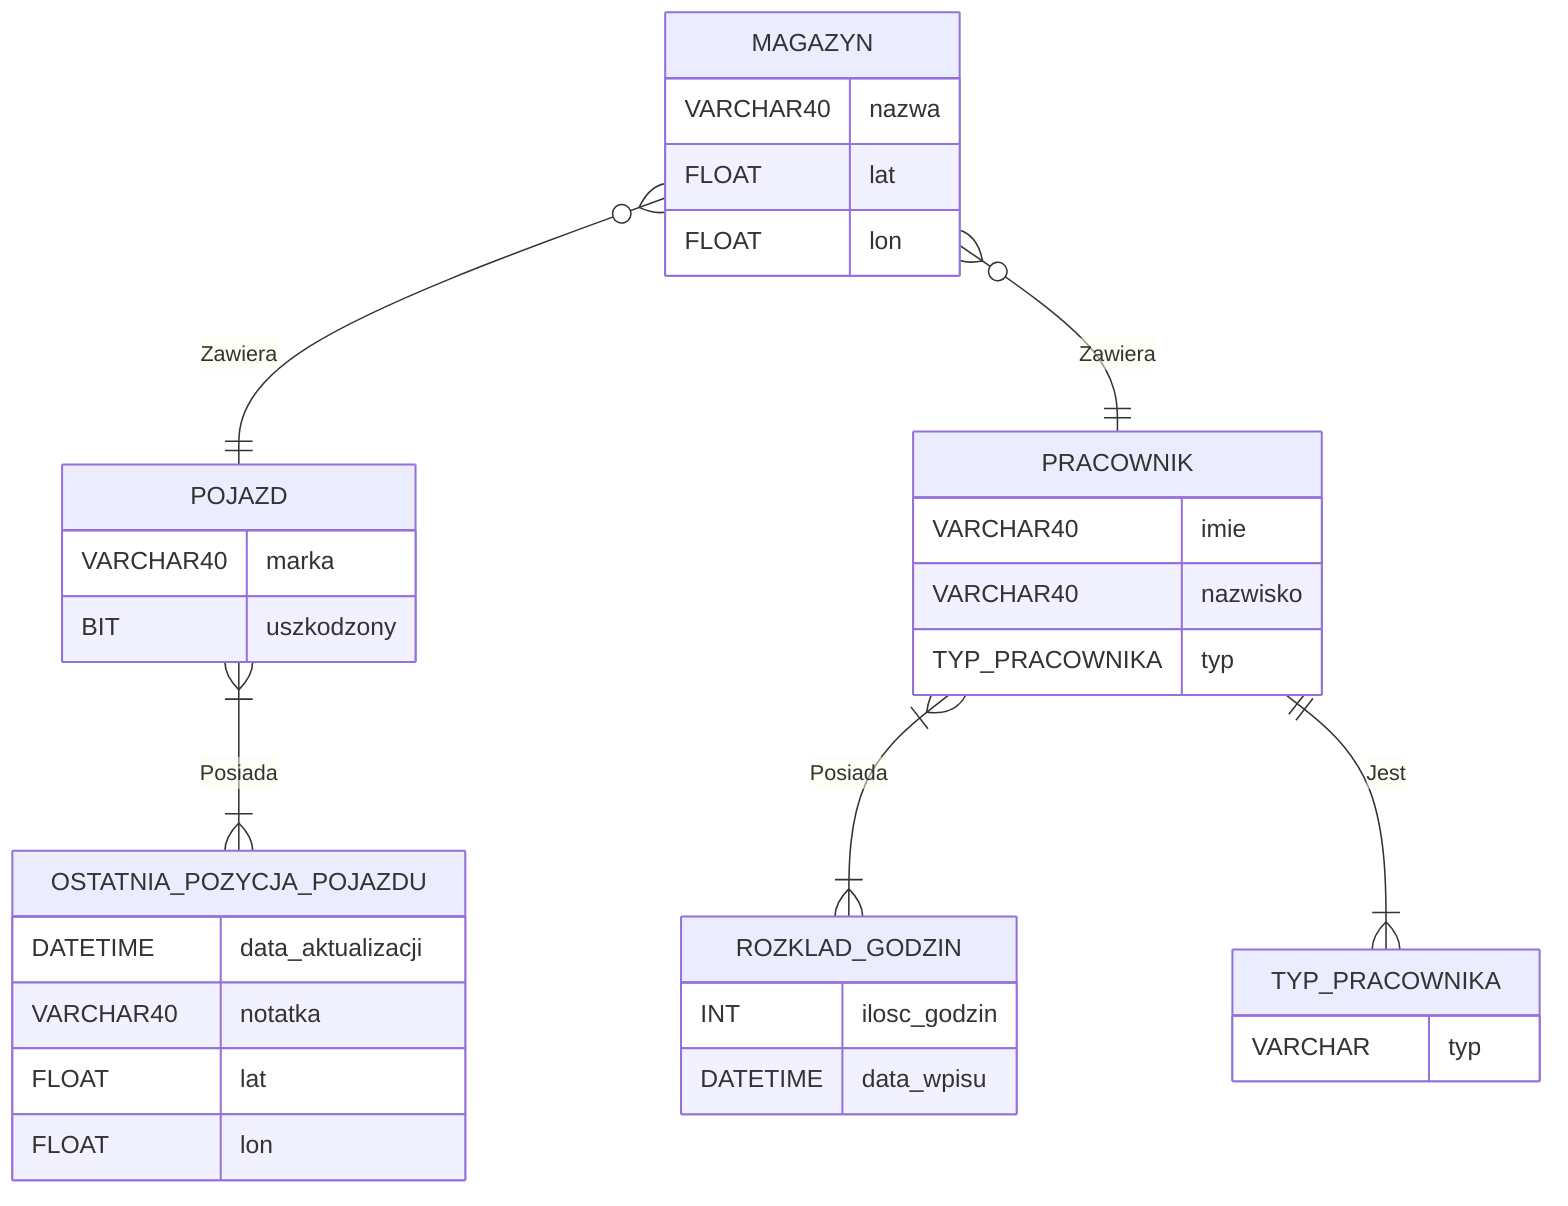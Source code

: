 erDiagram
    MAGAZYN {
        VARCHAR40 nazwa
        FLOAT lat
        FLOAT lon
    }
    PRACOWNIK {
        VARCHAR40 imie
        VARCHAR40 nazwisko
        TYP_PRACOWNIKA typ
    }
    ROZKLAD_GODZIN {
        INT ilosc_godzin
        DATETIME data_wpisu
    }
    POJAZD {
        VARCHAR40 marka
        BIT uszkodzony
    }
    OSTATNIA_POZYCJA_POJAZDU {
        DATETIME data_aktualizacji
        VARCHAR40 notatka
        FLOAT lat
        FLOAT lon
    }
    TYP_PRACOWNIKA {
        VARCHAR typ
    }

    MAGAZYN o{--|| POJAZD: Zawiera
    MAGAZYN o{--|| PRACOWNIK: Zawiera
    PRACOWNIK }|--|{ ROZKLAD_GODZIN: Posiada
    PRACOWNIK ||--|{ TYP_PRACOWNIKA: Jest
    POJAZD }|--|{ OSTATNIA_POZYCJA_POJAZDU: Posiada